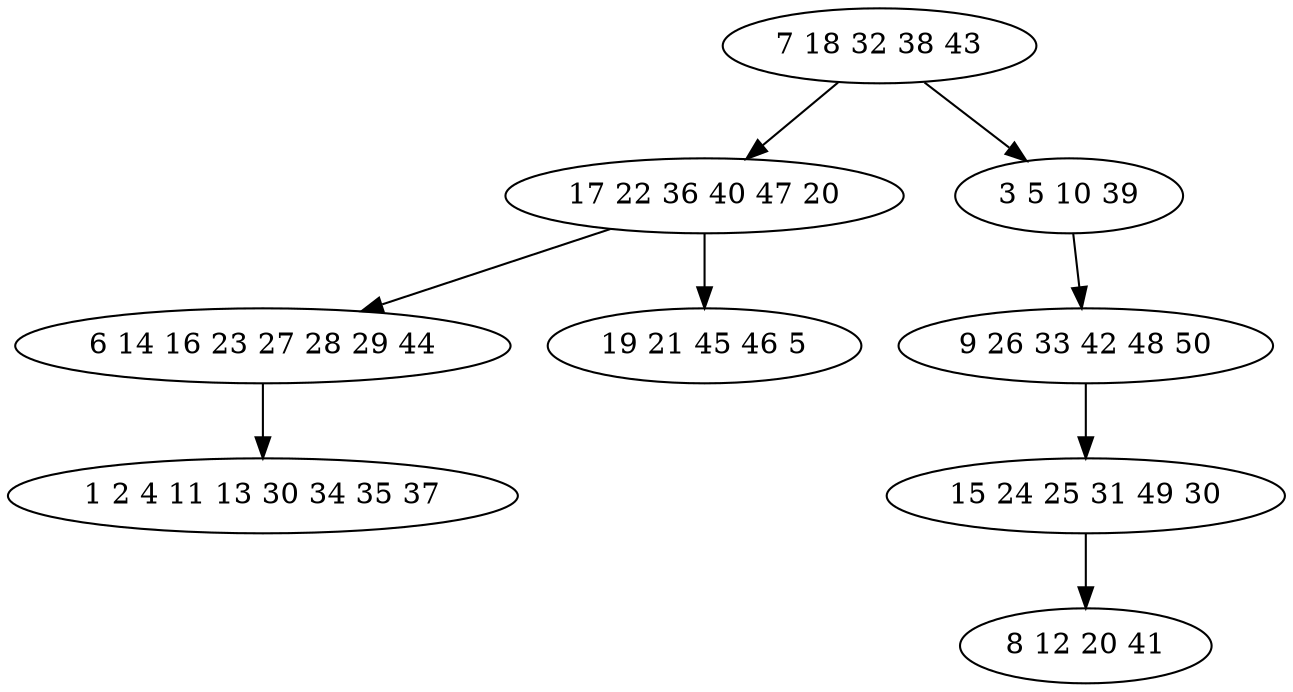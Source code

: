 digraph true_tree {
	"0" -> "1"
	"1" -> "2"
	"0" -> "3"
	"3" -> "4"
	"2" -> "5"
	"4" -> "6"
	"1" -> "7"
	"6" -> "8"
	"0" [label="7 18 32 38 43"];
	"1" [label="17 22 36 40 47 20"];
	"2" [label="6 14 16 23 27 28 29 44"];
	"3" [label="3 5 10 39"];
	"4" [label="9 26 33 42 48 50"];
	"5" [label="1 2 4 11 13 30 34 35 37"];
	"6" [label="15 24 25 31 49 30"];
	"7" [label="19 21 45 46 5"];
	"8" [label="8 12 20 41"];
}
